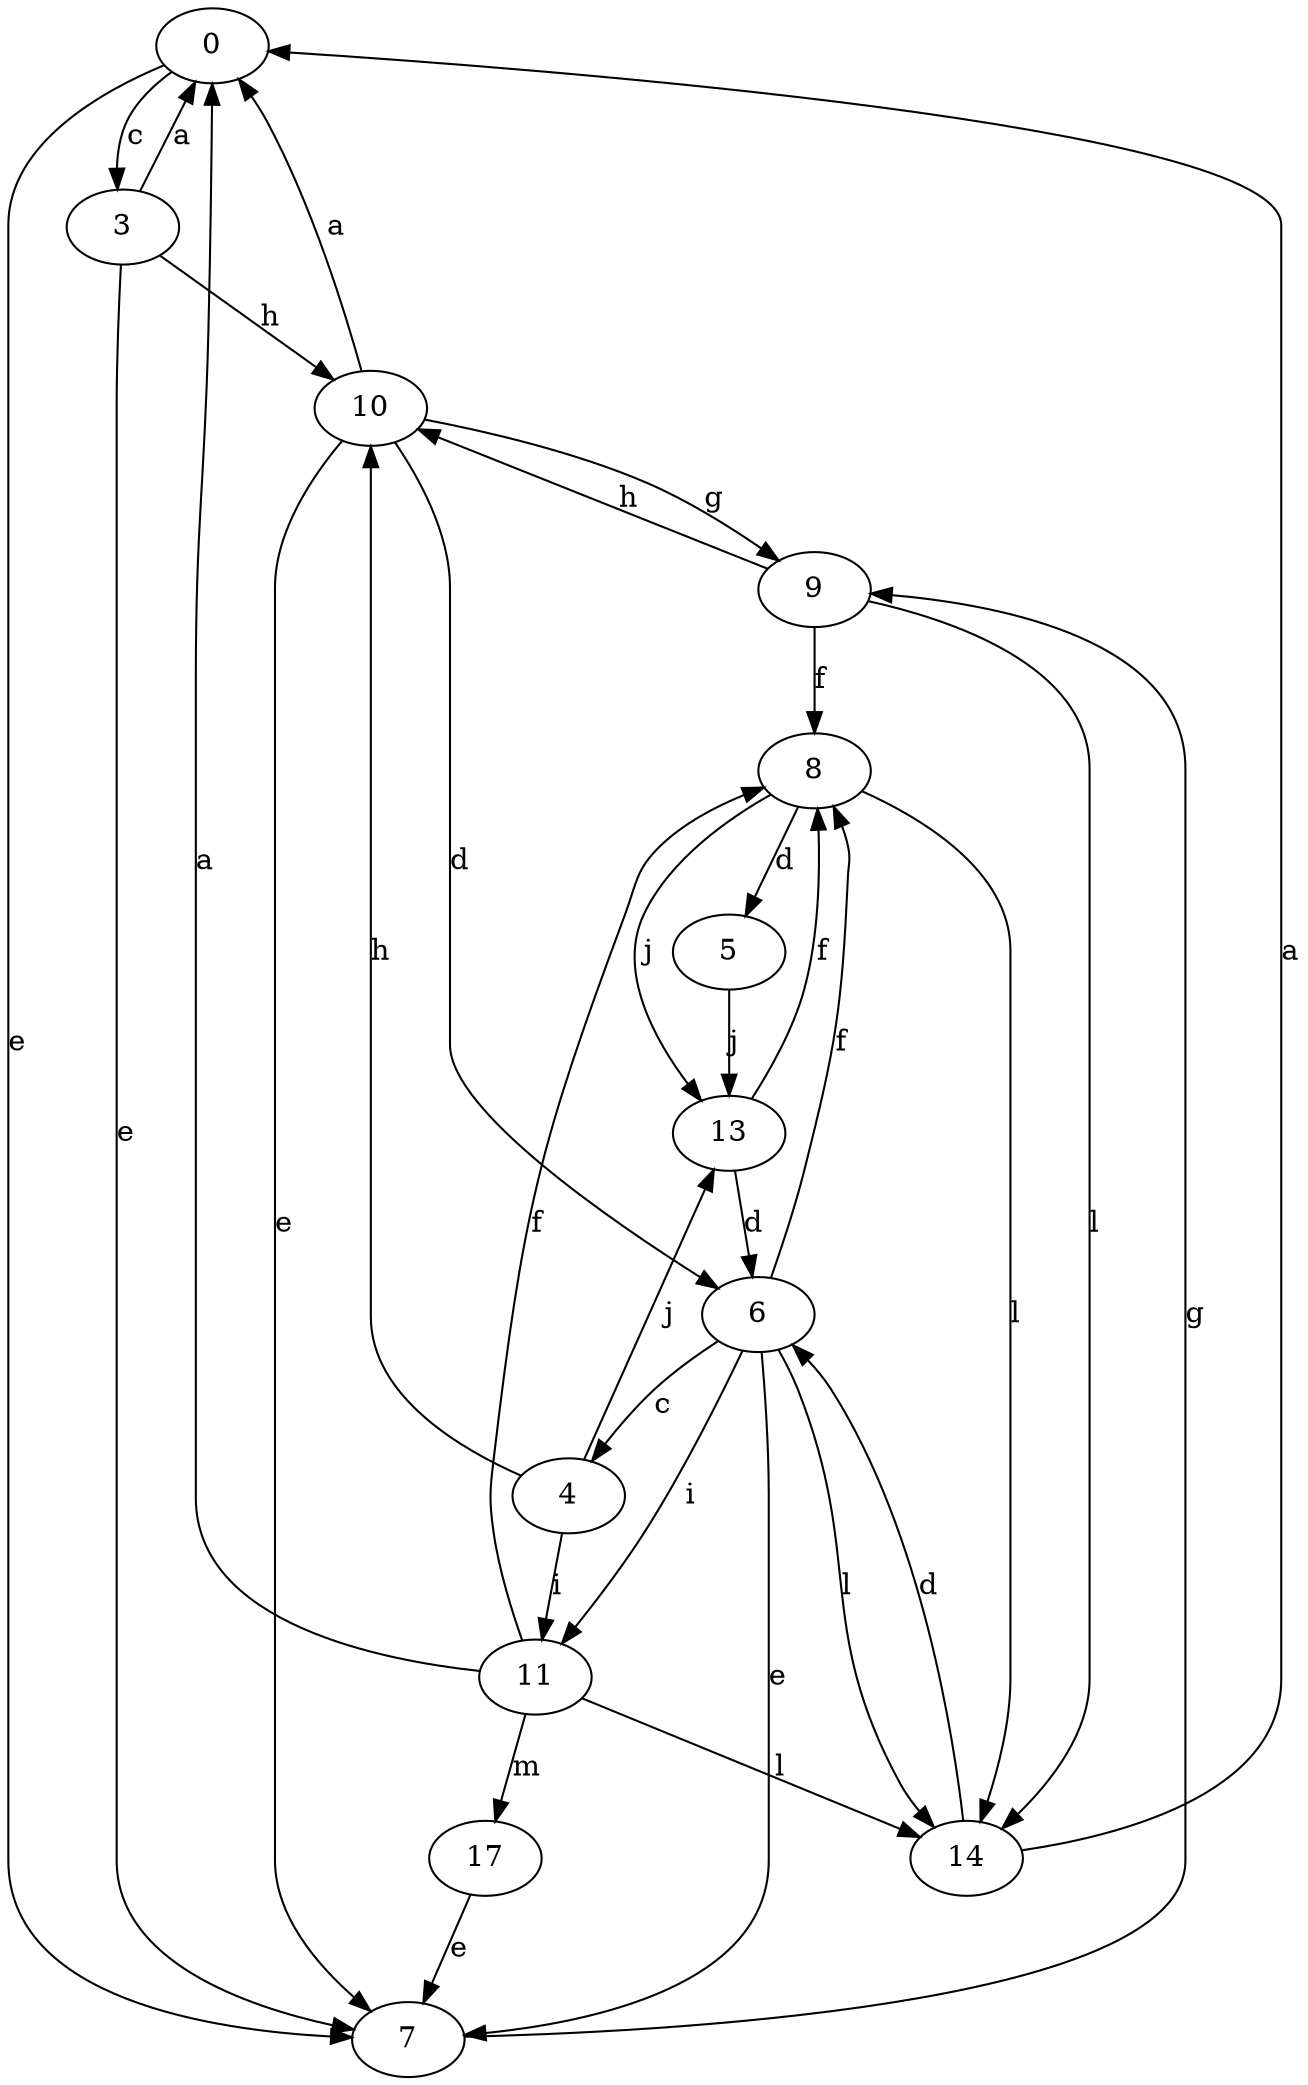 strict digraph  {
0;
3;
4;
5;
6;
7;
8;
9;
10;
11;
13;
14;
17;
0 -> 3  [label=c];
0 -> 7  [label=e];
3 -> 0  [label=a];
3 -> 7  [label=e];
3 -> 10  [label=h];
4 -> 10  [label=h];
4 -> 11  [label=i];
4 -> 13  [label=j];
5 -> 13  [label=j];
6 -> 4  [label=c];
6 -> 7  [label=e];
6 -> 8  [label=f];
6 -> 11  [label=i];
6 -> 14  [label=l];
7 -> 9  [label=g];
8 -> 5  [label=d];
8 -> 13  [label=j];
8 -> 14  [label=l];
9 -> 8  [label=f];
9 -> 10  [label=h];
9 -> 14  [label=l];
10 -> 0  [label=a];
10 -> 6  [label=d];
10 -> 7  [label=e];
10 -> 9  [label=g];
11 -> 0  [label=a];
11 -> 8  [label=f];
11 -> 14  [label=l];
11 -> 17  [label=m];
13 -> 6  [label=d];
13 -> 8  [label=f];
14 -> 0  [label=a];
14 -> 6  [label=d];
17 -> 7  [label=e];
}
